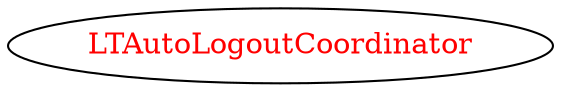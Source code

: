 digraph dependencyGraph {
 concentrate=true;
 ranksep="2.0";
 rankdir="LR"; 
 splines="ortho";
"LTAutoLogoutCoordinator" [fontcolor="red"];
}